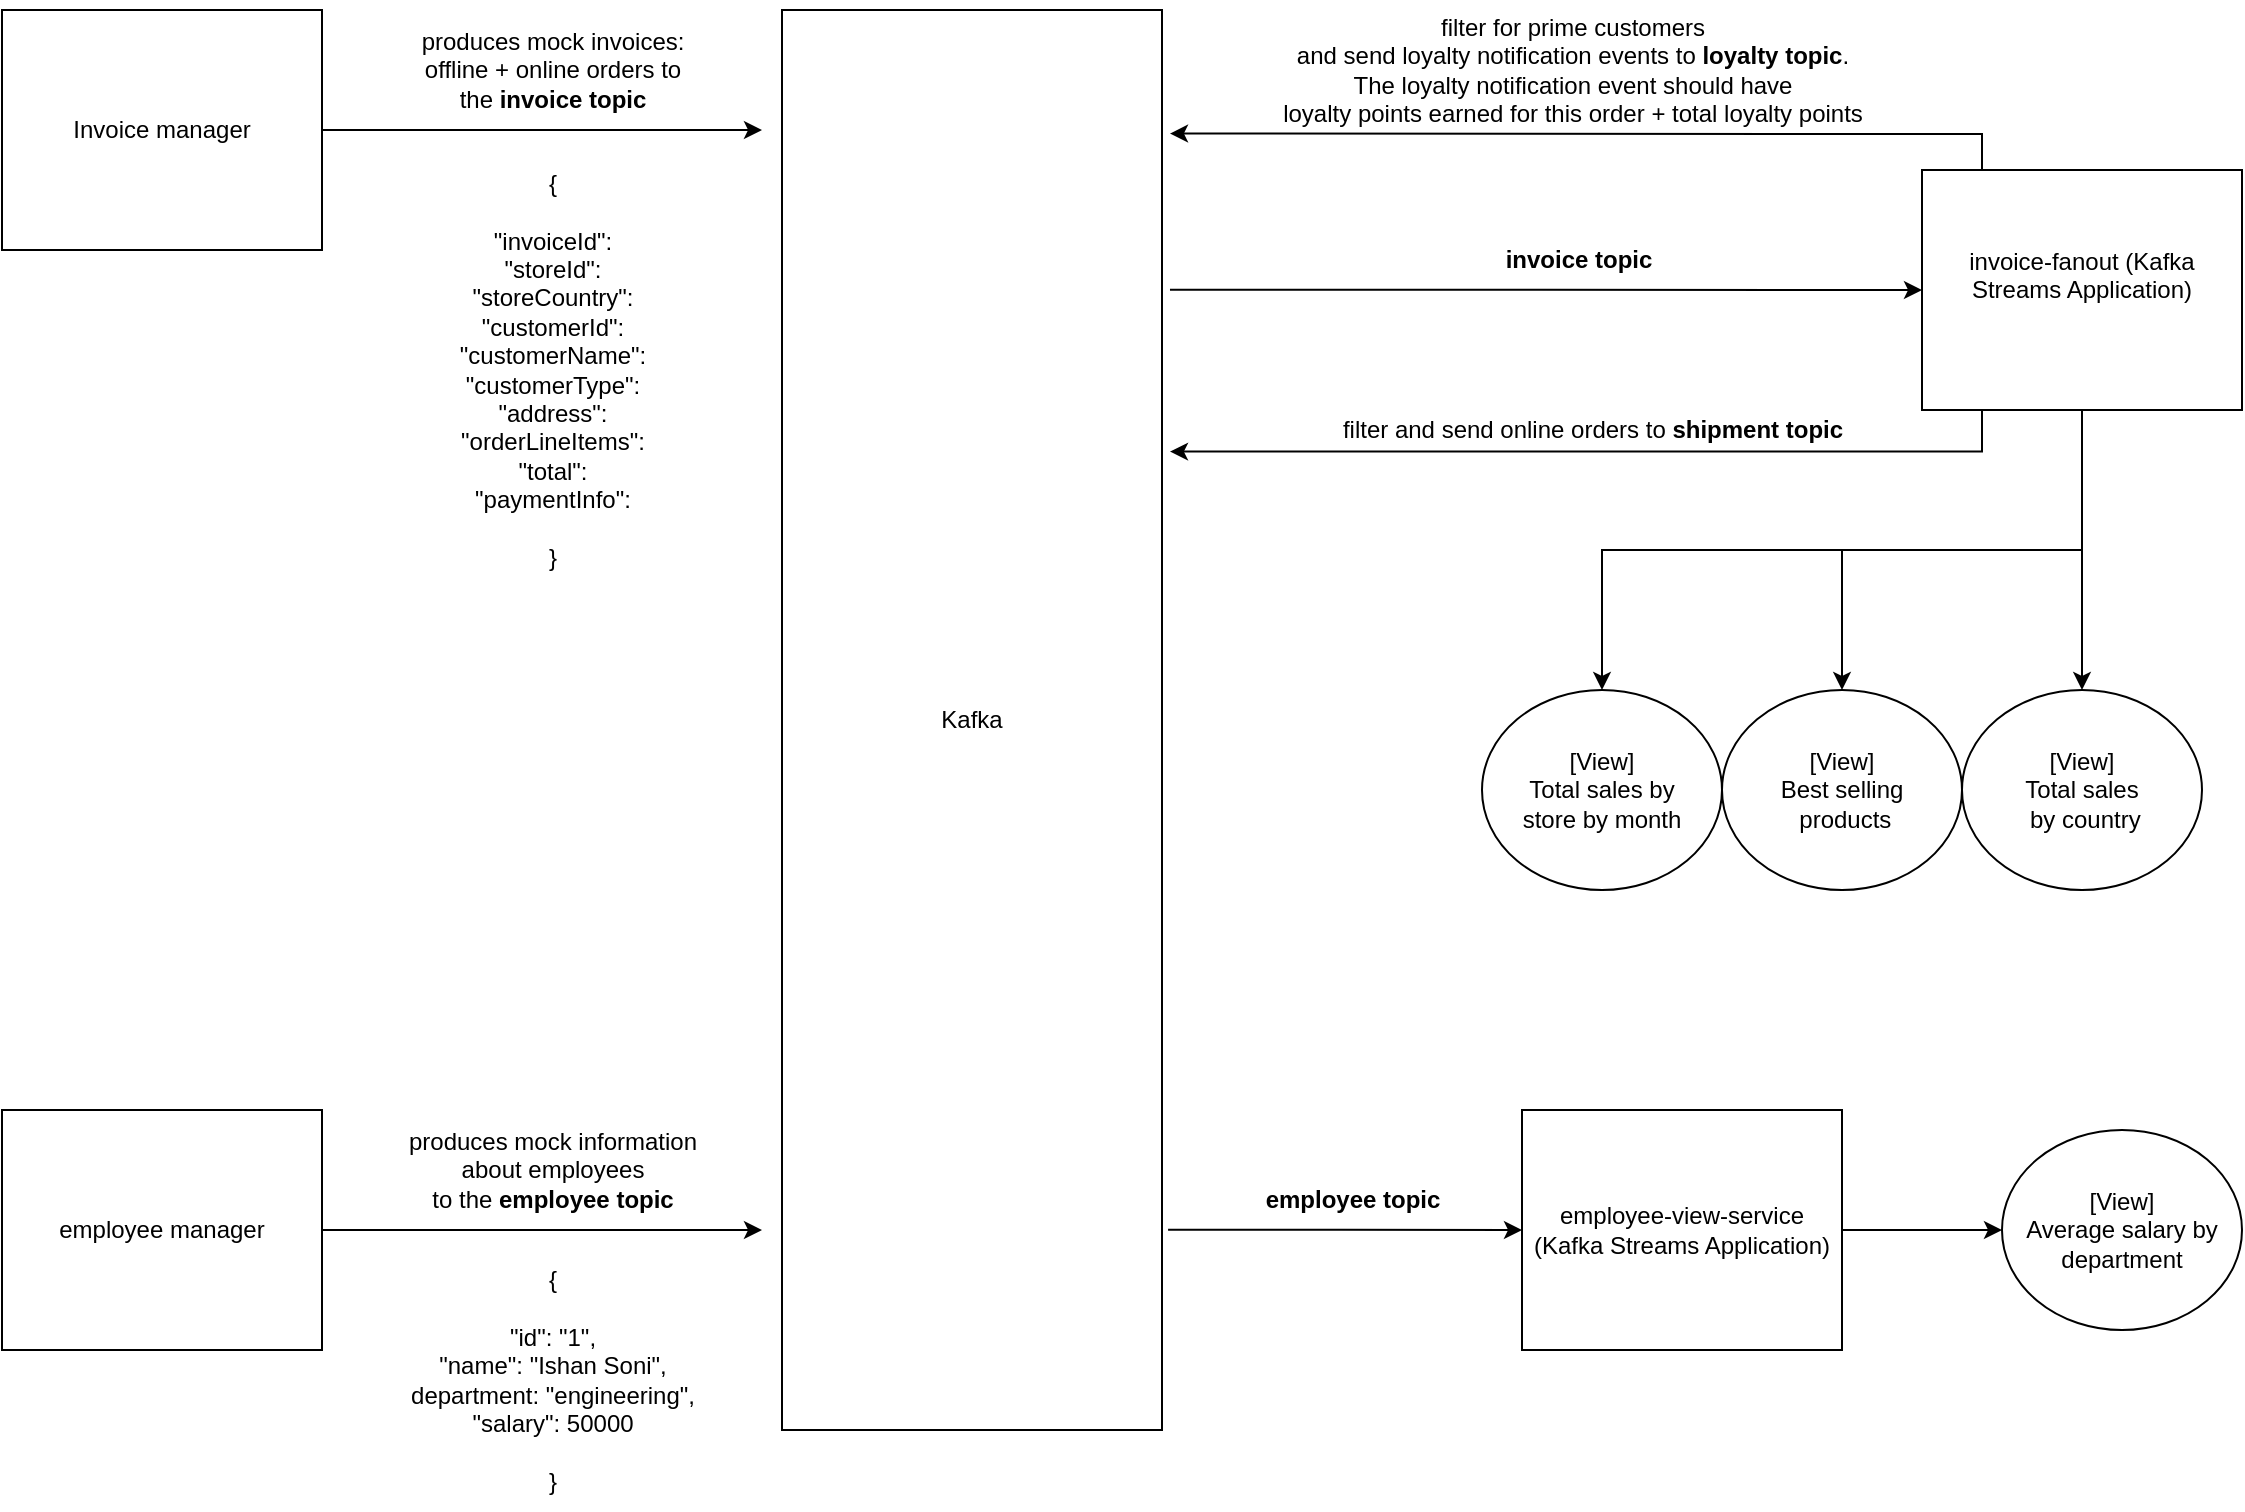 <mxfile version="20.3.7" type="github">
  <diagram id="5P54bRnoej0K6xraSHRH" name="Page-1">
    <mxGraphModel dx="1412" dy="806" grid="1" gridSize="10" guides="1" tooltips="1" connect="1" arrows="1" fold="1" page="1" pageScale="1" pageWidth="850" pageHeight="1100" math="0" shadow="0">
      <root>
        <mxCell id="0" />
        <mxCell id="1" parent="0" />
        <mxCell id="R-bbjsSr86mgTCKb609b-2" style="edgeStyle=orthogonalEdgeStyle;rounded=0;orthogonalLoop=1;jettySize=auto;html=1;" parent="1" edge="1">
          <mxGeometry relative="1" as="geometry">
            <mxPoint x="740" y="680" as="targetPoint" />
            <Array as="points">
              <mxPoint x="700" y="680" />
              <mxPoint x="700" y="680" />
            </Array>
            <mxPoint x="450" y="680" as="sourcePoint" />
          </mxGeometry>
        </mxCell>
        <mxCell id="R-bbjsSr86mgTCKb609b-1" value="Invoice manager" style="rounded=0;whiteSpace=wrap;html=1;" parent="1" vertex="1">
          <mxGeometry x="360" y="620" width="160" height="120" as="geometry" />
        </mxCell>
        <mxCell id="R-bbjsSr86mgTCKb609b-4" value="&lt;div&gt;produces mock invoices:&lt;/div&gt;&lt;div&gt;offline + online orders to &lt;br&gt;&lt;/div&gt;&lt;div&gt;the &lt;b&gt;invoice topic&lt;/b&gt;&lt;br&gt;&lt;/div&gt;" style="text;html=1;align=center;verticalAlign=middle;resizable=0;points=[];autosize=1;strokeColor=none;fillColor=none;" parent="1" vertex="1">
          <mxGeometry x="560" y="620" width="150" height="60" as="geometry" />
        </mxCell>
        <mxCell id="R-bbjsSr86mgTCKb609b-13" style="edgeStyle=orthogonalEdgeStyle;rounded=0;orthogonalLoop=1;jettySize=auto;html=1;exitX=1.021;exitY=0.197;exitDx=0;exitDy=0;exitPerimeter=0;entryX=0;entryY=0.5;entryDx=0;entryDy=0;" parent="1" edge="1" target="R-bbjsSr86mgTCKb609b-14" source="R-bbjsSr86mgTCKb609b-12">
          <mxGeometry relative="1" as="geometry">
            <mxPoint x="1450" y="760" as="targetPoint" />
            <mxPoint x="950" y="760" as="sourcePoint" />
          </mxGeometry>
        </mxCell>
        <mxCell id="R-bbjsSr86mgTCKb609b-12" value="&lt;div&gt;Kafka&lt;/div&gt;" style="rounded=0;whiteSpace=wrap;html=1;" parent="1" vertex="1">
          <mxGeometry x="750" y="620" width="190" height="710" as="geometry" />
        </mxCell>
        <mxCell id="y4gbumKhwlBJVd_YbdDv-16" style="edgeStyle=orthogonalEdgeStyle;rounded=0;orthogonalLoop=1;jettySize=auto;html=1;entryX=1.021;entryY=0.087;entryDx=0;entryDy=0;entryPerimeter=0;" edge="1" parent="1" source="R-bbjsSr86mgTCKb609b-14" target="R-bbjsSr86mgTCKb609b-12">
          <mxGeometry relative="1" as="geometry">
            <Array as="points">
              <mxPoint x="1350" y="682" />
              <mxPoint x="1350" y="682" />
            </Array>
          </mxGeometry>
        </mxCell>
        <mxCell id="y4gbumKhwlBJVd_YbdDv-24" style="edgeStyle=orthogonalEdgeStyle;rounded=0;orthogonalLoop=1;jettySize=auto;html=1;entryX=0.5;entryY=0;entryDx=0;entryDy=0;" edge="1" parent="1" source="R-bbjsSr86mgTCKb609b-14" target="R-bbjsSr86mgTCKb609b-25">
          <mxGeometry relative="1" as="geometry" />
        </mxCell>
        <mxCell id="y4gbumKhwlBJVd_YbdDv-25" style="edgeStyle=orthogonalEdgeStyle;rounded=0;orthogonalLoop=1;jettySize=auto;html=1;entryX=0.5;entryY=0;entryDx=0;entryDy=0;" edge="1" parent="1" source="R-bbjsSr86mgTCKb609b-14" target="R-bbjsSr86mgTCKb609b-22">
          <mxGeometry relative="1" as="geometry" />
        </mxCell>
        <mxCell id="y4gbumKhwlBJVd_YbdDv-26" style="edgeStyle=orthogonalEdgeStyle;rounded=0;orthogonalLoop=1;jettySize=auto;html=1;entryX=0.5;entryY=0;entryDx=0;entryDy=0;" edge="1" parent="1" source="R-bbjsSr86mgTCKb609b-14" target="R-bbjsSr86mgTCKb609b-15">
          <mxGeometry relative="1" as="geometry">
            <Array as="points">
              <mxPoint x="1400" y="890" />
              <mxPoint x="1160" y="890" />
            </Array>
          </mxGeometry>
        </mxCell>
        <mxCell id="R-bbjsSr86mgTCKb609b-14" value="&lt;div&gt;invoice-fanout (Kafka Streams Application)&lt;/div&gt;&lt;div&gt;&lt;br&gt;&lt;/div&gt;" style="rounded=0;whiteSpace=wrap;html=1;" parent="1" vertex="1">
          <mxGeometry x="1320" y="700" width="160" height="120" as="geometry" />
        </mxCell>
        <mxCell id="R-bbjsSr86mgTCKb609b-15" value="&lt;div&gt;[View]&lt;/div&gt;&lt;div&gt;Total sales by &lt;br&gt;&lt;/div&gt;&lt;div&gt;store by month &lt;/div&gt;" style="ellipse;whiteSpace=wrap;html=1;" parent="1" vertex="1">
          <mxGeometry x="1100" y="960" width="120" height="100" as="geometry" />
        </mxCell>
        <mxCell id="R-bbjsSr86mgTCKb609b-22" value="&lt;div&gt;[View]&lt;/div&gt;&lt;div&gt;Total sales&lt;/div&gt;&lt;div&gt;&amp;nbsp;by country &lt;/div&gt;" style="ellipse;whiteSpace=wrap;html=1;" parent="1" vertex="1">
          <mxGeometry x="1340" y="960" width="120" height="100" as="geometry" />
        </mxCell>
        <mxCell id="R-bbjsSr86mgTCKb609b-25" value="&lt;div&gt;[View]&lt;/div&gt;&lt;div&gt;Best selling&lt;/div&gt;&lt;div&gt;&amp;nbsp;products&lt;br&gt;&lt;/div&gt;" style="ellipse;whiteSpace=wrap;html=1;" parent="1" vertex="1">
          <mxGeometry x="1220" y="960" width="120" height="100" as="geometry" />
        </mxCell>
        <mxCell id="R-bbjsSr86mgTCKb609b-27" value="&lt;b&gt;invoice topic&lt;/b&gt;" style="text;html=1;align=center;verticalAlign=middle;resizable=0;points=[];autosize=1;strokeColor=none;fillColor=none;" parent="1" vertex="1">
          <mxGeometry x="1097.5" y="730" width="100" height="30" as="geometry" />
        </mxCell>
        <mxCell id="R-bbjsSr86mgTCKb609b-28" style="edgeStyle=orthogonalEdgeStyle;rounded=0;orthogonalLoop=1;jettySize=auto;html=1;exitX=0;exitY=1;exitDx=0;exitDy=0;entryX=1.021;entryY=0.311;entryDx=0;entryDy=0;entryPerimeter=0;" parent="1" edge="1" target="R-bbjsSr86mgTCKb609b-12" source="R-bbjsSr86mgTCKb609b-14">
          <mxGeometry relative="1" as="geometry">
            <mxPoint x="960" y="840" as="targetPoint" />
            <mxPoint x="1450" y="840" as="sourcePoint" />
            <Array as="points">
              <mxPoint x="1350" y="820" />
              <mxPoint x="1350" y="841" />
            </Array>
          </mxGeometry>
        </mxCell>
        <mxCell id="R-bbjsSr86mgTCKb609b-30" value="filter and send online orders to &lt;b&gt;shipment topic&lt;/b&gt;" style="text;html=1;align=center;verticalAlign=middle;resizable=0;points=[];autosize=1;strokeColor=none;fillColor=none;" parent="1" vertex="1">
          <mxGeometry x="1020" y="815" width="270" height="30" as="geometry" />
        </mxCell>
        <mxCell id="R-bbjsSr86mgTCKb609b-31" value="&lt;div&gt;filter for prime customers &lt;br&gt;&lt;/div&gt;&lt;div&gt;and send loyalty notification events to &lt;b&gt;loyalty topic&lt;/b&gt;.&lt;/div&gt;&lt;div&gt;The loyalty notification event should have &lt;br&gt;&lt;/div&gt;&lt;div&gt;loyalty points earned for this order + total loyalty points&lt;br&gt;&lt;/div&gt;" style="text;html=1;align=center;verticalAlign=middle;resizable=0;points=[];autosize=1;strokeColor=none;fillColor=none;" parent="1" vertex="1">
          <mxGeometry x="990" y="615" width="310" height="70" as="geometry" />
        </mxCell>
        <mxCell id="jgT_sW7XiQx1aNgOw9o3-3" value="&lt;div&gt;produces mock information &lt;br&gt;&lt;/div&gt;&lt;div&gt;about employees &lt;br&gt;&lt;/div&gt;&lt;div&gt;to the &lt;b&gt;employee topic&lt;/b&gt;&lt;/div&gt;" style="text;html=1;align=center;verticalAlign=middle;resizable=0;points=[];autosize=1;strokeColor=none;fillColor=none;" parent="1" vertex="1">
          <mxGeometry x="550" y="1170" width="170" height="60" as="geometry" />
        </mxCell>
        <mxCell id="jgT_sW7XiQx1aNgOw9o3-4" value="&lt;div&gt;{&lt;/div&gt;&lt;div&gt;&lt;br&gt;&lt;/div&gt;&lt;div&gt;&quot;id&quot;: &quot;1&quot;,&lt;/div&gt;&lt;div&gt;&quot;name&quot;: &quot;Ishan Soni&quot;,&lt;/div&gt;&lt;div&gt;department: &quot;engineering&quot;,&lt;/div&gt;&lt;div&gt;&quot;salary&quot;: 50000&lt;/div&gt;&lt;div&gt;&lt;br&gt;&lt;/div&gt;&lt;div&gt;}&lt;/div&gt;" style="text;html=1;align=center;verticalAlign=middle;resizable=0;points=[];autosize=1;strokeColor=none;fillColor=none;" parent="1" vertex="1">
          <mxGeometry x="550" y="1240" width="170" height="130" as="geometry" />
        </mxCell>
        <mxCell id="y4gbumKhwlBJVd_YbdDv-4" style="edgeStyle=orthogonalEdgeStyle;rounded=0;orthogonalLoop=1;jettySize=auto;html=1;" edge="1" parent="1" source="jgT_sW7XiQx1aNgOw9o3-5" target="jgT_sW7XiQx1aNgOw9o3-8">
          <mxGeometry relative="1" as="geometry" />
        </mxCell>
        <mxCell id="jgT_sW7XiQx1aNgOw9o3-5" value="&lt;div&gt;employee-view-service (Kafka Streams Application)&lt;/div&gt;" style="rounded=0;whiteSpace=wrap;html=1;" parent="1" vertex="1">
          <mxGeometry x="1120" y="1170" width="160" height="120" as="geometry" />
        </mxCell>
        <mxCell id="jgT_sW7XiQx1aNgOw9o3-6" style="edgeStyle=orthogonalEdgeStyle;rounded=0;orthogonalLoop=1;jettySize=auto;html=1;entryX=0;entryY=0.5;entryDx=0;entryDy=0;exitX=1.016;exitY=0.859;exitDx=0;exitDy=0;exitPerimeter=0;" parent="1" edge="1" target="jgT_sW7XiQx1aNgOw9o3-5" source="R-bbjsSr86mgTCKb609b-12">
          <mxGeometry relative="1" as="geometry">
            <mxPoint x="1150" y="1230" as="targetPoint" />
            <mxPoint x="950" y="1230" as="sourcePoint" />
          </mxGeometry>
        </mxCell>
        <mxCell id="jgT_sW7XiQx1aNgOw9o3-7" value="&lt;b&gt;employee topic&lt;/b&gt;" style="text;html=1;align=center;verticalAlign=middle;resizable=0;points=[];autosize=1;strokeColor=none;fillColor=none;" parent="1" vertex="1">
          <mxGeometry x="980" y="1200" width="110" height="30" as="geometry" />
        </mxCell>
        <mxCell id="jgT_sW7XiQx1aNgOw9o3-8" value="&lt;div&gt;[View]&lt;/div&gt;Average salary by department" style="ellipse;whiteSpace=wrap;html=1;" parent="1" vertex="1">
          <mxGeometry x="1360" y="1180" width="120" height="100" as="geometry" />
        </mxCell>
        <mxCell id="y4gbumKhwlBJVd_YbdDv-3" style="edgeStyle=orthogonalEdgeStyle;rounded=0;orthogonalLoop=1;jettySize=auto;html=1;" edge="1" parent="1" source="y4gbumKhwlBJVd_YbdDv-2">
          <mxGeometry relative="1" as="geometry">
            <mxPoint x="740" y="1230" as="targetPoint" />
          </mxGeometry>
        </mxCell>
        <mxCell id="y4gbumKhwlBJVd_YbdDv-2" value="employee manager" style="rounded=0;whiteSpace=wrap;html=1;" vertex="1" parent="1">
          <mxGeometry x="360" y="1170" width="160" height="120" as="geometry" />
        </mxCell>
        <mxCell id="y4gbumKhwlBJVd_YbdDv-6" value="&lt;div&gt;{&lt;/div&gt;&lt;div&gt;&lt;br&gt;&lt;/div&gt;&lt;div&gt;&quot;invoiceId&quot;:&lt;br&gt;&lt;/div&gt;&lt;div&gt;&quot;storeId&quot;:&lt;br&gt;&lt;/div&gt;&lt;div&gt;&quot;storeCountry&quot;: &lt;br&gt;&lt;/div&gt;&lt;div&gt;&quot;customerId&quot;: &lt;br&gt;&lt;/div&gt;&lt;div&gt;&quot;customerName&quot;:&lt;/div&gt;&lt;div&gt;&quot;customerType&quot;:&lt;/div&gt;&lt;div&gt;&quot;address&quot;:&lt;/div&gt;&lt;div&gt;&quot;orderLineItems&quot;:&lt;/div&gt;&lt;div&gt;&quot;total&quot;:&lt;/div&gt;&lt;div&gt;&quot;paymentInfo&quot;:&lt;br&gt;&lt;/div&gt;&lt;div&gt;&lt;br&gt;&lt;/div&gt;&lt;div&gt;}&lt;/div&gt;" style="text;html=1;align=center;verticalAlign=middle;resizable=0;points=[];autosize=1;strokeColor=none;fillColor=none;" vertex="1" parent="1">
          <mxGeometry x="575" y="690" width="120" height="220" as="geometry" />
        </mxCell>
      </root>
    </mxGraphModel>
  </diagram>
</mxfile>
